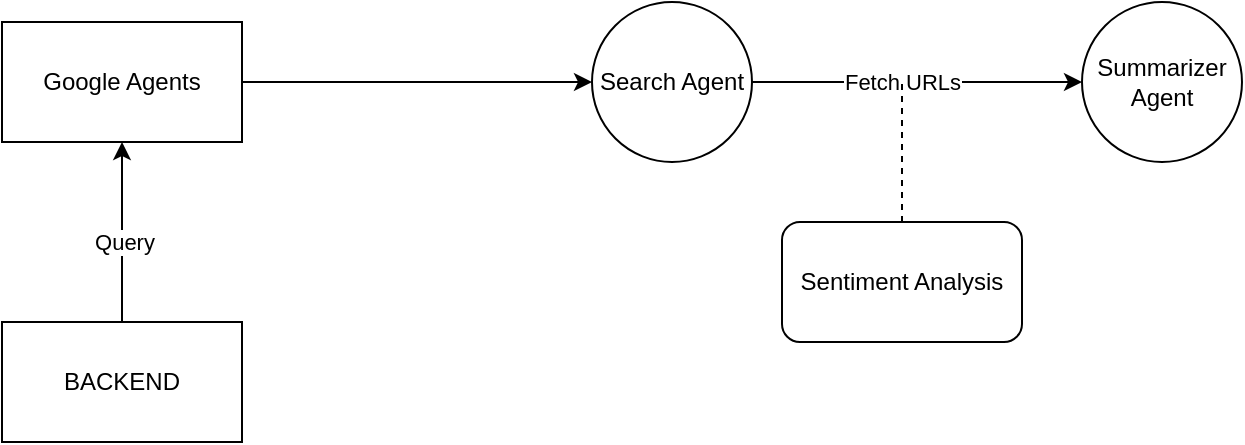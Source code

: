 <mxfile>
    <diagram id="SICh6o5BXjjuthXTPoci" name="Page-1">
        <mxGraphModel dx="904" dy="596" grid="1" gridSize="10" guides="1" tooltips="1" connect="1" arrows="1" fold="1" page="1" pageScale="1" pageWidth="850" pageHeight="1100" math="0" shadow="0">
            <root>
                <mxCell id="0"/>
                <mxCell id="1" parent="0"/>
                <mxCell id="4" value="" style="edgeStyle=none;html=1;" edge="1" parent="1" source="2" target="3">
                    <mxGeometry relative="1" as="geometry"/>
                </mxCell>
                <mxCell id="5" value="Query" style="edgeLabel;html=1;align=center;verticalAlign=middle;resizable=0;points=[];" vertex="1" connectable="0" parent="4">
                    <mxGeometry x="-0.107" y="-1" relative="1" as="geometry">
                        <mxPoint as="offset"/>
                    </mxGeometry>
                </mxCell>
                <mxCell id="2" value="BACKEND" style="rounded=0;whiteSpace=wrap;html=1;" parent="1" vertex="1">
                    <mxGeometry x="90" y="260" width="120" height="60" as="geometry"/>
                </mxCell>
                <mxCell id="7" value="" style="edgeStyle=none;html=1;" edge="1" parent="1" source="3" target="6">
                    <mxGeometry relative="1" as="geometry"/>
                </mxCell>
                <mxCell id="3" value="Google Agents" style="rounded=0;whiteSpace=wrap;html=1;" vertex="1" parent="1">
                    <mxGeometry x="90" y="110" width="120" height="60" as="geometry"/>
                </mxCell>
                <mxCell id="9" value="" style="edgeStyle=none;html=1;" edge="1" parent="1" source="6" target="8">
                    <mxGeometry relative="1" as="geometry"/>
                </mxCell>
                <mxCell id="10" value="Fetch URLs" style="edgeLabel;html=1;align=center;verticalAlign=middle;resizable=0;points=[];" vertex="1" connectable="0" parent="9">
                    <mxGeometry x="-0.296" y="2" relative="1" as="geometry">
                        <mxPoint x="17" y="2" as="offset"/>
                    </mxGeometry>
                </mxCell>
                <mxCell id="6" value="Search Agent" style="ellipse;whiteSpace=wrap;html=1;rounded=0;" vertex="1" parent="1">
                    <mxGeometry x="385" y="100" width="80" height="80" as="geometry"/>
                </mxCell>
                <mxCell id="8" value="Summarizer Agent" style="ellipse;whiteSpace=wrap;html=1;rounded=0;" vertex="1" parent="1">
                    <mxGeometry x="630" y="100" width="80" height="80" as="geometry"/>
                </mxCell>
                <mxCell id="12" value="Sentiment Analysis" style="rounded=1;whiteSpace=wrap;html=1;" vertex="1" parent="1">
                    <mxGeometry x="480" y="210" width="120" height="60" as="geometry"/>
                </mxCell>
                <mxCell id="13" value="" style="endArrow=none;dashed=1;html=1;exitX=0.5;exitY=0;exitDx=0;exitDy=0;" edge="1" parent="1" source="12">
                    <mxGeometry width="50" height="50" relative="1" as="geometry">
                        <mxPoint x="540" y="200" as="sourcePoint"/>
                        <mxPoint x="540" y="140" as="targetPoint"/>
                    </mxGeometry>
                </mxCell>
            </root>
        </mxGraphModel>
    </diagram>
</mxfile>